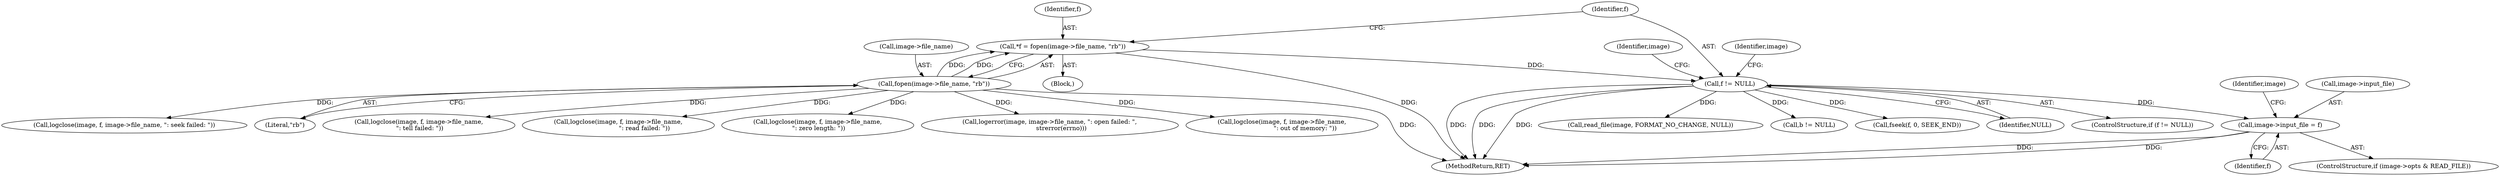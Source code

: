 digraph "0_Android_9d4853418ab2f754c2b63e091c29c5529b8b86ca_30@pointer" {
"1000138" [label="(Call,image->input_file = f)"];
"1000128" [label="(Call,f != NULL)"];
"1000120" [label="(Call,*f = fopen(image->file_name, \"rb\"))"];
"1000122" [label="(Call,fopen(image->file_name, \"rb\"))"];
"1000240" [label="(Call,logclose(image, f, image->file_name,\n \": zero length: \"))"];
"1000129" [label="(Identifier,f)"];
"1000127" [label="(ControlStructure,if (f != NULL))"];
"1000277" [label="(Identifier,image)"];
"1000267" [label="(Call,logerror(image, image->file_name, \": open failed: \",\n            strerror(errno)))"];
"1000280" [label="(MethodReturn,RET)"];
"1000276" [label="(Call,read_file(image, FORMAT_NO_CHANGE, NULL))"];
"1000128" [label="(Call,f != NULL)"];
"1000227" [label="(Call,logclose(image, f, image->file_name,\n                        \": out of memory: \"))"];
"1000258" [label="(Call,logclose(image, f, image->file_name, \": seek failed: \"))"];
"1000126" [label="(Literal,\"rb\")"];
"1000142" [label="(Identifier,f)"];
"1000123" [label="(Call,image->file_name)"];
"1000249" [label="(Call,logclose(image, f, image->file_name,\n \": tell failed: \"))"];
"1000218" [label="(Call,logclose(image, f, image->file_name,\n                           \": read failed: \"))"];
"1000135" [label="(Identifier,image)"];
"1000121" [label="(Identifier,f)"];
"1000184" [label="(Call,b != NULL)"];
"1000120" [label="(Call,*f = fopen(image->file_name, \"rb\"))"];
"1000138" [label="(Call,image->input_file = f)"];
"1000122" [label="(Call,fopen(image->file_name, \"rb\"))"];
"1000268" [label="(Identifier,image)"];
"1000139" [label="(Call,image->input_file)"];
"1000147" [label="(Call,fseek(f, 0, SEEK_END))"];
"1000130" [label="(Identifier,NULL)"];
"1000132" [label="(ControlStructure,if (image->opts & READ_FILE))"];
"1000118" [label="(Block,)"];
"1000138" -> "1000132"  [label="AST: "];
"1000138" -> "1000142"  [label="CFG: "];
"1000139" -> "1000138"  [label="AST: "];
"1000142" -> "1000138"  [label="AST: "];
"1000277" -> "1000138"  [label="CFG: "];
"1000138" -> "1000280"  [label="DDG: "];
"1000138" -> "1000280"  [label="DDG: "];
"1000128" -> "1000138"  [label="DDG: "];
"1000128" -> "1000127"  [label="AST: "];
"1000128" -> "1000130"  [label="CFG: "];
"1000129" -> "1000128"  [label="AST: "];
"1000130" -> "1000128"  [label="AST: "];
"1000135" -> "1000128"  [label="CFG: "];
"1000268" -> "1000128"  [label="CFG: "];
"1000128" -> "1000280"  [label="DDG: "];
"1000128" -> "1000280"  [label="DDG: "];
"1000128" -> "1000280"  [label="DDG: "];
"1000120" -> "1000128"  [label="DDG: "];
"1000128" -> "1000147"  [label="DDG: "];
"1000128" -> "1000184"  [label="DDG: "];
"1000128" -> "1000276"  [label="DDG: "];
"1000120" -> "1000118"  [label="AST: "];
"1000120" -> "1000122"  [label="CFG: "];
"1000121" -> "1000120"  [label="AST: "];
"1000122" -> "1000120"  [label="AST: "];
"1000129" -> "1000120"  [label="CFG: "];
"1000120" -> "1000280"  [label="DDG: "];
"1000122" -> "1000120"  [label="DDG: "];
"1000122" -> "1000120"  [label="DDG: "];
"1000122" -> "1000126"  [label="CFG: "];
"1000123" -> "1000122"  [label="AST: "];
"1000126" -> "1000122"  [label="AST: "];
"1000122" -> "1000280"  [label="DDG: "];
"1000122" -> "1000218"  [label="DDG: "];
"1000122" -> "1000227"  [label="DDG: "];
"1000122" -> "1000240"  [label="DDG: "];
"1000122" -> "1000249"  [label="DDG: "];
"1000122" -> "1000258"  [label="DDG: "];
"1000122" -> "1000267"  [label="DDG: "];
}
